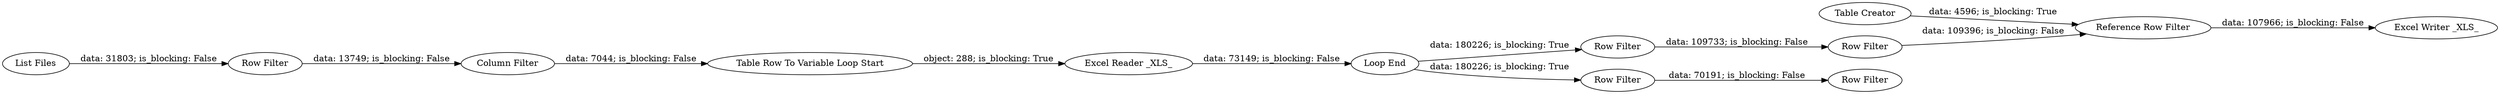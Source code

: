 digraph {
	"1676424014860102269_8" [label="Column Filter"]
	"1676424014860102269_9" [label="Loop End"]
	"1676424014860102269_18" [label="Row Filter"]
	"1676424014860102269_19" [label="Excel Writer _XLS_"]
	"1676424014860102269_24" [label="Row Filter"]
	"1676424014860102269_21" [label="Table Creator"]
	"1676424014860102269_7" [label="Excel Reader _XLS_"]
	"1676424014860102269_22" [label="Reference Row Filter"]
	"1676424014860102269_17" [label="Row Filter"]
	"1676424014860102269_4" [label="Row Filter"]
	"1676424014860102269_2" [label="List Files"]
	"1676424014860102269_6" [label="Table Row To Variable Loop Start"]
	"1676424014860102269_10" [label="Row Filter"]
	"1676424014860102269_8" -> "1676424014860102269_6" [label="data: 7044; is_blocking: False"]
	"1676424014860102269_18" -> "1676424014860102269_22" [label="data: 109396; is_blocking: False"]
	"1676424014860102269_10" -> "1676424014860102269_24" [label="data: 70191; is_blocking: False"]
	"1676424014860102269_4" -> "1676424014860102269_8" [label="data: 13749; is_blocking: False"]
	"1676424014860102269_21" -> "1676424014860102269_22" [label="data: 4596; is_blocking: True"]
	"1676424014860102269_22" -> "1676424014860102269_19" [label="data: 107966; is_blocking: False"]
	"1676424014860102269_6" -> "1676424014860102269_7" [label="object: 288; is_blocking: True"]
	"1676424014860102269_17" -> "1676424014860102269_18" [label="data: 109733; is_blocking: False"]
	"1676424014860102269_2" -> "1676424014860102269_4" [label="data: 31803; is_blocking: False"]
	"1676424014860102269_9" -> "1676424014860102269_17" [label="data: 180226; is_blocking: True"]
	"1676424014860102269_9" -> "1676424014860102269_10" [label="data: 180226; is_blocking: True"]
	"1676424014860102269_7" -> "1676424014860102269_9" [label="data: 73149; is_blocking: False"]
	rankdir=LR
}
